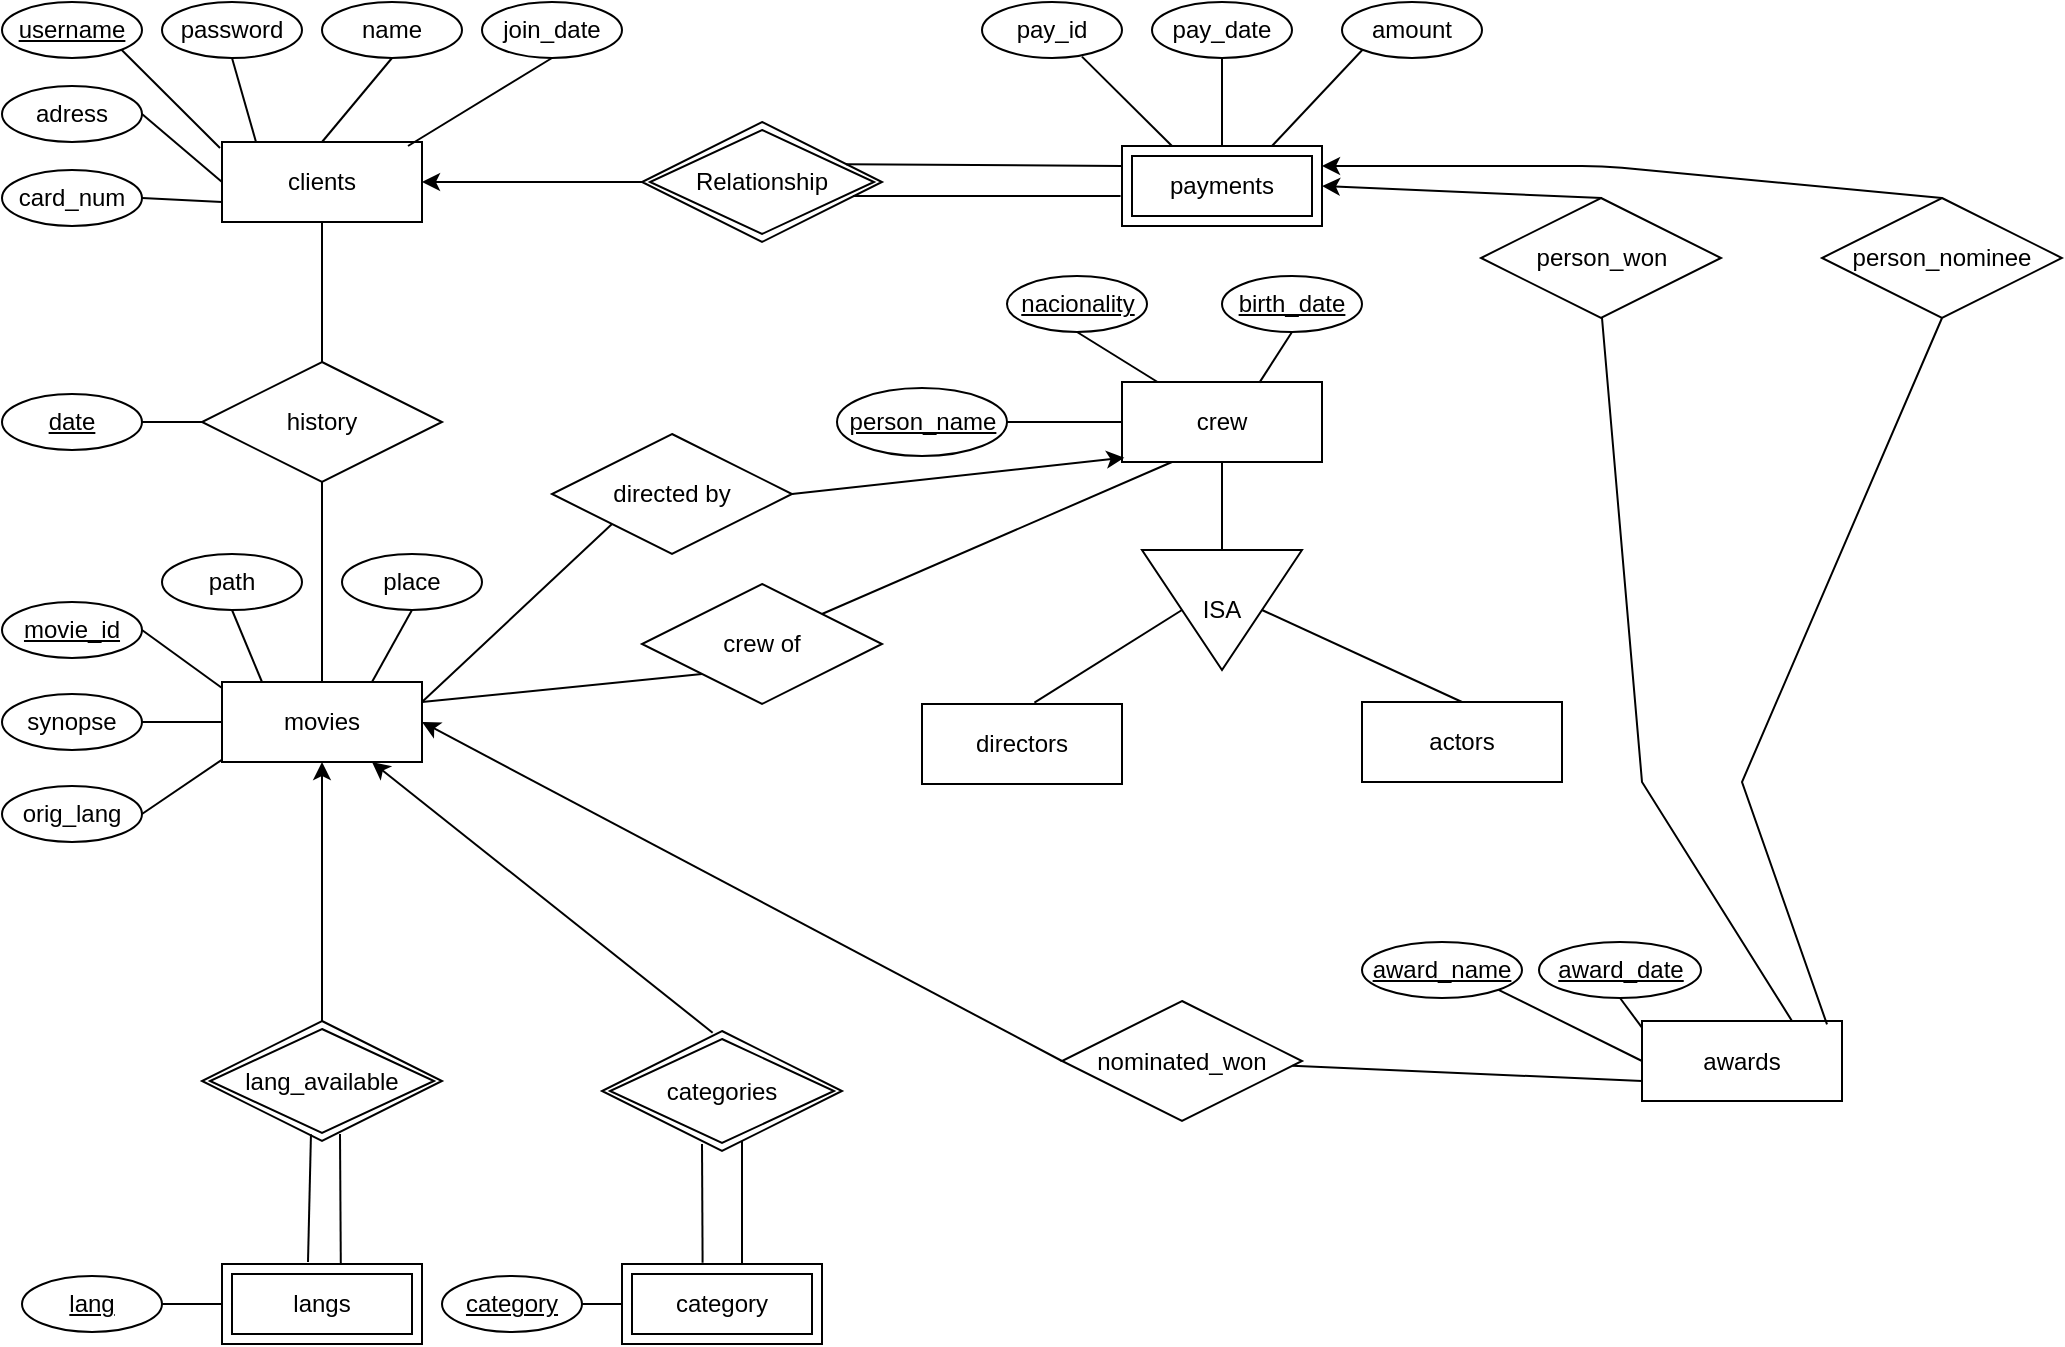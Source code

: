 <mxfile version="12.3.6" type="device" pages="1"><diagram id="RYnue4cF0OKcC7SYmtah" name="Page-1"><mxGraphModel dx="1302" dy="618" grid="1" gridSize="10" guides="1" tooltips="1" connect="1" arrows="1" fold="1" page="1" pageScale="1" pageWidth="850" pageHeight="1100" math="0" shadow="0"><root><mxCell id="0"/><mxCell id="1" parent="0"/><mxCell id="TG9i973_F82ijA39gTVR-1" value="clients" style="whiteSpace=wrap;html=1;align=center;" vertex="1" parent="1"><mxGeometry x="110" y="80" width="100" height="40" as="geometry"/></mxCell><mxCell id="TG9i973_F82ijA39gTVR-2" value="username" style="ellipse;whiteSpace=wrap;html=1;align=center;fontStyle=4" vertex="1" parent="1"><mxGeometry y="10" width="70" height="28" as="geometry"/></mxCell><mxCell id="TG9i973_F82ijA39gTVR-3" value="password" style="ellipse;whiteSpace=wrap;html=1;align=center;" vertex="1" parent="1"><mxGeometry x="80" y="10" width="70" height="28" as="geometry"/></mxCell><mxCell id="TG9i973_F82ijA39gTVR-4" value="name&lt;span style=&quot;color: rgba(0 , 0 , 0 , 0) ; font-family: monospace ; font-size: 0px ; white-space: nowrap&quot;&gt;%3CmxGraphModel%3E%3Croot%3E%3CmxCell%20id%3D%220%22%2F%3E%3CmxCell%20id%3D%221%22%20parent%3D%220%22%2F%3E%3CmxCell%20id%3D%222%22%20value%3D%22username%22%20style%3D%22ellipse%3BwhiteSpace%3Dwrap%3Bhtml%3D1%3Balign%3Dcenter%3B%22%20vertex%3D%221%22%20parent%3D%221%22%3E%3CmxGeometry%20x%3D%22110%22%20y%3D%22152%22%20width%3D%2270%22%20height%3D%2228%22%20as%3D%22geometry%22%2F%3E%3C%2FmxCell%3E%3C%2Froot%3E%3C%2FmxGraphModel%3E&lt;/span&gt;" style="ellipse;whiteSpace=wrap;html=1;align=center;" vertex="1" parent="1"><mxGeometry x="160" y="10" width="70" height="28" as="geometry"/></mxCell><mxCell id="TG9i973_F82ijA39gTVR-5" value="join_date" style="ellipse;whiteSpace=wrap;html=1;align=center;" vertex="1" parent="1"><mxGeometry x="240" y="10" width="70" height="28" as="geometry"/></mxCell><mxCell id="TG9i973_F82ijA39gTVR-6" value="adress" style="ellipse;whiteSpace=wrap;html=1;align=center;" vertex="1" parent="1"><mxGeometry y="52" width="70" height="28" as="geometry"/></mxCell><mxCell id="TG9i973_F82ijA39gTVR-7" value="card_num" style="ellipse;whiteSpace=wrap;html=1;align=center;" vertex="1" parent="1"><mxGeometry y="94" width="70" height="28" as="geometry"/></mxCell><mxCell id="TG9i973_F82ijA39gTVR-8" value="" style="endArrow=none;html=1;rounded=0;exitX=1;exitY=0.5;exitDx=0;exitDy=0;entryX=0;entryY=0.75;entryDx=0;entryDy=0;" edge="1" parent="1" source="TG9i973_F82ijA39gTVR-7" target="TG9i973_F82ijA39gTVR-1"><mxGeometry relative="1" as="geometry"><mxPoint x="10" y="140" as="sourcePoint"/><mxPoint x="170" y="140" as="targetPoint"/></mxGeometry></mxCell><mxCell id="TG9i973_F82ijA39gTVR-11" value="" style="endArrow=none;html=1;rounded=0;exitX=1;exitY=0.5;exitDx=0;exitDy=0;entryX=0;entryY=0.5;entryDx=0;entryDy=0;" edge="1" parent="1" source="TG9i973_F82ijA39gTVR-6" target="TG9i973_F82ijA39gTVR-1"><mxGeometry relative="1" as="geometry"><mxPoint x="10" y="140" as="sourcePoint"/><mxPoint x="110" y="90" as="targetPoint"/></mxGeometry></mxCell><mxCell id="TG9i973_F82ijA39gTVR-12" value="" style="endArrow=none;html=1;rounded=0;exitX=1;exitY=1;exitDx=0;exitDy=0;entryX=-0.01;entryY=0.075;entryDx=0;entryDy=0;entryPerimeter=0;" edge="1" parent="1" source="TG9i973_F82ijA39gTVR-2" target="TG9i973_F82ijA39gTVR-1"><mxGeometry relative="1" as="geometry"><mxPoint x="10" y="140" as="sourcePoint"/><mxPoint x="110" y="100" as="targetPoint"/></mxGeometry></mxCell><mxCell id="TG9i973_F82ijA39gTVR-13" value="" style="endArrow=none;html=1;rounded=0;exitX=0.5;exitY=1;exitDx=0;exitDy=0;entryX=0.17;entryY=0;entryDx=0;entryDy=0;entryPerimeter=0;" edge="1" parent="1" source="TG9i973_F82ijA39gTVR-3" target="TG9i973_F82ijA39gTVR-1"><mxGeometry relative="1" as="geometry"><mxPoint x="10" y="140" as="sourcePoint"/><mxPoint x="170" y="140" as="targetPoint"/></mxGeometry></mxCell><mxCell id="TG9i973_F82ijA39gTVR-14" value="" style="endArrow=none;html=1;rounded=0;exitX=0.5;exitY=1;exitDx=0;exitDy=0;entryX=0.5;entryY=0;entryDx=0;entryDy=0;" edge="1" parent="1" source="TG9i973_F82ijA39gTVR-4" target="TG9i973_F82ijA39gTVR-1"><mxGeometry relative="1" as="geometry"><mxPoint x="10" y="140" as="sourcePoint"/><mxPoint x="170" y="140" as="targetPoint"/></mxGeometry></mxCell><mxCell id="TG9i973_F82ijA39gTVR-15" value="" style="endArrow=none;html=1;rounded=0;exitX=0.5;exitY=1;exitDx=0;exitDy=0;entryX=0.93;entryY=0.05;entryDx=0;entryDy=0;entryPerimeter=0;" edge="1" parent="1" source="TG9i973_F82ijA39gTVR-5" target="TG9i973_F82ijA39gTVR-1"><mxGeometry relative="1" as="geometry"><mxPoint x="10" y="140" as="sourcePoint"/><mxPoint x="170" y="140" as="targetPoint"/></mxGeometry></mxCell><mxCell id="TG9i973_F82ijA39gTVR-16" value="history" style="shape=rhombus;perimeter=rhombusPerimeter;whiteSpace=wrap;html=1;align=center;" vertex="1" parent="1"><mxGeometry x="100" y="190" width="120" height="60" as="geometry"/></mxCell><mxCell id="TG9i973_F82ijA39gTVR-17" value="" style="endArrow=none;html=1;rounded=0;exitX=0.5;exitY=1;exitDx=0;exitDy=0;entryX=0.5;entryY=0;entryDx=0;entryDy=0;" edge="1" parent="1" source="TG9i973_F82ijA39gTVR-1" target="TG9i973_F82ijA39gTVR-16"><mxGeometry relative="1" as="geometry"><mxPoint x="10" y="270" as="sourcePoint"/><mxPoint x="170" y="270" as="targetPoint"/></mxGeometry></mxCell><mxCell id="TG9i973_F82ijA39gTVR-19" value="date" style="ellipse;whiteSpace=wrap;html=1;align=center;fontStyle=4" vertex="1" parent="1"><mxGeometry y="206" width="70" height="28" as="geometry"/></mxCell><mxCell id="TG9i973_F82ijA39gTVR-20" value="" style="endArrow=none;html=1;rounded=0;exitX=1;exitY=0.5;exitDx=0;exitDy=0;entryX=0;entryY=0.5;entryDx=0;entryDy=0;" edge="1" parent="1" source="TG9i973_F82ijA39gTVR-19" target="TG9i973_F82ijA39gTVR-16"><mxGeometry relative="1" as="geometry"><mxPoint x="10" y="270" as="sourcePoint"/><mxPoint x="170" y="270" as="targetPoint"/></mxGeometry></mxCell><mxCell id="TG9i973_F82ijA39gTVR-21" value="movies" style="whiteSpace=wrap;html=1;align=center;" vertex="1" parent="1"><mxGeometry x="110" y="350" width="100" height="40" as="geometry"/></mxCell><mxCell id="TG9i973_F82ijA39gTVR-22" value="" style="endArrow=none;html=1;rounded=0;exitX=0.5;exitY=1;exitDx=0;exitDy=0;entryX=0.5;entryY=0;entryDx=0;entryDy=0;" edge="1" parent="1" source="TG9i973_F82ijA39gTVR-16" target="TG9i973_F82ijA39gTVR-21"><mxGeometry relative="1" as="geometry"><mxPoint x="10" y="410" as="sourcePoint"/><mxPoint x="170" y="410" as="targetPoint"/></mxGeometry></mxCell><mxCell id="TG9i973_F82ijA39gTVR-26" value="path" style="ellipse;whiteSpace=wrap;html=1;align=center;" vertex="1" parent="1"><mxGeometry x="80" y="286" width="70" height="28" as="geometry"/></mxCell><mxCell id="TG9i973_F82ijA39gTVR-27" value="place" style="ellipse;whiteSpace=wrap;html=1;align=center;" vertex="1" parent="1"><mxGeometry x="170" y="286" width="70" height="28" as="geometry"/></mxCell><mxCell id="TG9i973_F82ijA39gTVR-28" value="movie_id" style="ellipse;whiteSpace=wrap;html=1;align=center;fontStyle=4" vertex="1" parent="1"><mxGeometry y="310" width="70" height="28" as="geometry"/></mxCell><mxCell id="TG9i973_F82ijA39gTVR-29" value="synopse" style="ellipse;whiteSpace=wrap;html=1;align=center;" vertex="1" parent="1"><mxGeometry y="356" width="70" height="28" as="geometry"/></mxCell><mxCell id="TG9i973_F82ijA39gTVR-30" value="orig_lang" style="ellipse;whiteSpace=wrap;html=1;align=center;" vertex="1" parent="1"><mxGeometry y="402" width="70" height="28" as="geometry"/></mxCell><mxCell id="TG9i973_F82ijA39gTVR-31" value="" style="endArrow=none;html=1;rounded=0;exitX=0.5;exitY=1;exitDx=0;exitDy=0;" edge="1" parent="1" source="TG9i973_F82ijA39gTVR-26"><mxGeometry relative="1" as="geometry"><mxPoint x="10" y="450" as="sourcePoint"/><mxPoint x="130" y="350" as="targetPoint"/></mxGeometry></mxCell><mxCell id="TG9i973_F82ijA39gTVR-32" value="" style="endArrow=none;html=1;rounded=0;exitX=0.5;exitY=1;exitDx=0;exitDy=0;entryX=0.75;entryY=0;entryDx=0;entryDy=0;" edge="1" parent="1" source="TG9i973_F82ijA39gTVR-27" target="TG9i973_F82ijA39gTVR-21"><mxGeometry relative="1" as="geometry"><mxPoint x="10" y="450" as="sourcePoint"/><mxPoint x="170" y="450" as="targetPoint"/></mxGeometry></mxCell><mxCell id="TG9i973_F82ijA39gTVR-33" value="" style="endArrow=none;html=1;rounded=0;exitX=1;exitY=0.5;exitDx=0;exitDy=0;entryX=0;entryY=0.075;entryDx=0;entryDy=0;entryPerimeter=0;" edge="1" parent="1" source="TG9i973_F82ijA39gTVR-28" target="TG9i973_F82ijA39gTVR-21"><mxGeometry relative="1" as="geometry"><mxPoint x="10" y="450" as="sourcePoint"/><mxPoint x="170" y="450" as="targetPoint"/></mxGeometry></mxCell><mxCell id="TG9i973_F82ijA39gTVR-34" value="" style="endArrow=none;html=1;rounded=0;exitX=1;exitY=0.5;exitDx=0;exitDy=0;entryX=0;entryY=0.5;entryDx=0;entryDy=0;" edge="1" parent="1" source="TG9i973_F82ijA39gTVR-29" target="TG9i973_F82ijA39gTVR-21"><mxGeometry relative="1" as="geometry"><mxPoint x="10" y="450" as="sourcePoint"/><mxPoint x="170" y="450" as="targetPoint"/></mxGeometry></mxCell><mxCell id="TG9i973_F82ijA39gTVR-35" value="" style="endArrow=none;html=1;rounded=0;exitX=1;exitY=0.5;exitDx=0;exitDy=0;entryX=-0.003;entryY=0.976;entryDx=0;entryDy=0;entryPerimeter=0;" edge="1" parent="1" source="TG9i973_F82ijA39gTVR-30" target="TG9i973_F82ijA39gTVR-21"><mxGeometry relative="1" as="geometry"><mxPoint x="10" y="450" as="sourcePoint"/><mxPoint x="170" y="450" as="targetPoint"/></mxGeometry></mxCell><mxCell id="TG9i973_F82ijA39gTVR-37" value="Relationship" style="shape=rhombus;double=1;perimeter=rhombusPerimeter;whiteSpace=wrap;html=1;align=center;" vertex="1" parent="1"><mxGeometry x="320" y="70" width="120" height="60" as="geometry"/></mxCell><mxCell id="TG9i973_F82ijA39gTVR-38" value="" style="endArrow=classic;html=1;entryX=1;entryY=0.5;entryDx=0;entryDy=0;exitX=0;exitY=0.5;exitDx=0;exitDy=0;" edge="1" parent="1" source="TG9i973_F82ijA39gTVR-37" target="TG9i973_F82ijA39gTVR-1"><mxGeometry width="50" height="50" relative="1" as="geometry"><mxPoint x="320" y="170" as="sourcePoint"/><mxPoint x="320" y="230" as="targetPoint"/></mxGeometry></mxCell><mxCell id="TG9i973_F82ijA39gTVR-39" value="payments" style="shape=ext;margin=3;double=1;whiteSpace=wrap;html=1;align=center;" vertex="1" parent="1"><mxGeometry x="560" y="82" width="100" height="40" as="geometry"/></mxCell><mxCell id="TG9i973_F82ijA39gTVR-40" value="" style="endArrow=none;html=1;rounded=0;entryX=0;entryY=0.25;entryDx=0;entryDy=0;exitX=0.85;exitY=0.352;exitDx=0;exitDy=0;exitPerimeter=0;" edge="1" parent="1" source="TG9i973_F82ijA39gTVR-37" target="TG9i973_F82ijA39gTVR-39"><mxGeometry relative="1" as="geometry"><mxPoint x="10" y="450" as="sourcePoint"/><mxPoint x="170" y="450" as="targetPoint"/></mxGeometry></mxCell><mxCell id="TG9i973_F82ijA39gTVR-41" value="" style="endArrow=none;html=1;rounded=0;exitX=0.879;exitY=0.616;exitDx=0;exitDy=0;exitPerimeter=0;entryX=-0.007;entryY=0.624;entryDx=0;entryDy=0;entryPerimeter=0;" edge="1" parent="1" source="TG9i973_F82ijA39gTVR-37" target="TG9i973_F82ijA39gTVR-39"><mxGeometry relative="1" as="geometry"><mxPoint x="10" y="450" as="sourcePoint"/><mxPoint x="170" y="450" as="targetPoint"/></mxGeometry></mxCell><mxCell id="TG9i973_F82ijA39gTVR-43" value="pay_id" style="ellipse;whiteSpace=wrap;html=1;align=center;" vertex="1" parent="1"><mxGeometry x="490" y="10" width="70" height="28" as="geometry"/></mxCell><mxCell id="TG9i973_F82ijA39gTVR-44" value="pay_date" style="ellipse;whiteSpace=wrap;html=1;align=center;" vertex="1" parent="1"><mxGeometry x="575" y="10" width="70" height="28" as="geometry"/></mxCell><mxCell id="TG9i973_F82ijA39gTVR-45" value="" style="endArrow=none;html=1;rounded=0;exitX=0.714;exitY=0.975;exitDx=0;exitDy=0;exitPerimeter=0;entryX=0.25;entryY=0;entryDx=0;entryDy=0;" edge="1" parent="1" source="TG9i973_F82ijA39gTVR-43" target="TG9i973_F82ijA39gTVR-39"><mxGeometry relative="1" as="geometry"><mxPoint x="550" y="170" as="sourcePoint"/><mxPoint x="590" y="190" as="targetPoint"/></mxGeometry></mxCell><mxCell id="TG9i973_F82ijA39gTVR-46" value="" style="endArrow=none;html=1;rounded=0;entryX=0.5;entryY=0;entryDx=0;entryDy=0;exitX=0.5;exitY=1;exitDx=0;exitDy=0;" edge="1" parent="1" source="TG9i973_F82ijA39gTVR-44" target="TG9i973_F82ijA39gTVR-39"><mxGeometry relative="1" as="geometry"><mxPoint x="610" y="50" as="sourcePoint"/><mxPoint x="655" y="82" as="targetPoint"/></mxGeometry></mxCell><mxCell id="TG9i973_F82ijA39gTVR-47" value="amount" style="ellipse;whiteSpace=wrap;html=1;align=center;" vertex="1" parent="1"><mxGeometry x="670" y="10" width="70" height="28" as="geometry"/></mxCell><mxCell id="TG9i973_F82ijA39gTVR-48" value="" style="endArrow=none;html=1;rounded=0;exitX=0;exitY=1;exitDx=0;exitDy=0;entryX=0.75;entryY=0;entryDx=0;entryDy=0;" edge="1" parent="1" source="TG9i973_F82ijA39gTVR-47" target="TG9i973_F82ijA39gTVR-39"><mxGeometry relative="1" as="geometry"><mxPoint x="460" y="250" as="sourcePoint"/><mxPoint x="620" y="250" as="targetPoint"/></mxGeometry></mxCell><mxCell id="TG9i973_F82ijA39gTVR-52" value="" style="endArrow=classic;html=1;entryX=0.5;entryY=1;entryDx=0;entryDy=0;exitX=0.5;exitY=0;exitDx=0;exitDy=0;" edge="1" parent="1" target="TG9i973_F82ijA39gTVR-21"><mxGeometry width="50" height="50" relative="1" as="geometry"><mxPoint x="160" y="520" as="sourcePoint"/><mxPoint x="60" y="580" as="targetPoint"/></mxGeometry></mxCell><mxCell id="TG9i973_F82ijA39gTVR-53" value="" style="endArrow=classic;html=1;entryX=0.75;entryY=1;entryDx=0;entryDy=0;exitX=0.461;exitY=0.014;exitDx=0;exitDy=0;exitPerimeter=0;" edge="1" parent="1" source="TG9i973_F82ijA39gTVR-55" target="TG9i973_F82ijA39gTVR-21"><mxGeometry width="50" height="50" relative="1" as="geometry"><mxPoint x="449.333" y="520" as="sourcePoint"/><mxPoint x="60" y="580" as="targetPoint"/></mxGeometry></mxCell><mxCell id="TG9i973_F82ijA39gTVR-54" value="lang_available" style="shape=rhombus;double=1;perimeter=rhombusPerimeter;whiteSpace=wrap;html=1;align=center;" vertex="1" parent="1"><mxGeometry x="100" y="519.5" width="120" height="60" as="geometry"/></mxCell><mxCell id="TG9i973_F82ijA39gTVR-55" value="categories" style="shape=rhombus;double=1;perimeter=rhombusPerimeter;whiteSpace=wrap;html=1;align=center;" vertex="1" parent="1"><mxGeometry x="300" y="524.5" width="120" height="60" as="geometry"/></mxCell><mxCell id="TG9i973_F82ijA39gTVR-56" value="langs" style="shape=ext;margin=3;double=1;whiteSpace=wrap;html=1;align=center;" vertex="1" parent="1"><mxGeometry x="110" y="641" width="100" height="40" as="geometry"/></mxCell><mxCell id="TG9i973_F82ijA39gTVR-57" value="" style="endArrow=none;html=1;rounded=0;exitX=0.454;exitY=0.944;exitDx=0;exitDy=0;exitPerimeter=0;" edge="1" parent="1" source="TG9i973_F82ijA39gTVR-54"><mxGeometry relative="1" as="geometry"><mxPoint x="10" y="690" as="sourcePoint"/><mxPoint x="153" y="640" as="targetPoint"/></mxGeometry></mxCell><mxCell id="TG9i973_F82ijA39gTVR-60" value="lang" style="ellipse;whiteSpace=wrap;html=1;align=center;fontStyle=4" vertex="1" parent="1"><mxGeometry x="10" y="647" width="70" height="28" as="geometry"/></mxCell><mxCell id="TG9i973_F82ijA39gTVR-61" value="" style="endArrow=none;html=1;rounded=0;exitX=1;exitY=0.5;exitDx=0;exitDy=0;entryX=0;entryY=0.5;entryDx=0;entryDy=0;" edge="1" parent="1" source="TG9i973_F82ijA39gTVR-60" target="TG9i973_F82ijA39gTVR-56"><mxGeometry relative="1" as="geometry"><mxPoint x="10" y="690" as="sourcePoint"/><mxPoint x="170" y="690" as="targetPoint"/></mxGeometry></mxCell><mxCell id="TG9i973_F82ijA39gTVR-62" value="category" style="shape=ext;margin=3;double=1;whiteSpace=wrap;html=1;align=center;" vertex="1" parent="1"><mxGeometry x="310" y="641" width="100" height="40" as="geometry"/></mxCell><mxCell id="TG9i973_F82ijA39gTVR-65" value="category" style="ellipse;whiteSpace=wrap;html=1;align=center;fontStyle=4" vertex="1" parent="1"><mxGeometry x="220" y="647" width="70" height="28" as="geometry"/></mxCell><mxCell id="TG9i973_F82ijA39gTVR-68" value="" style="endArrow=none;html=1;rounded=0;exitX=0;exitY=0.5;exitDx=0;exitDy=0;entryX=1;entryY=0.5;entryDx=0;entryDy=0;" edge="1" parent="1" source="TG9i973_F82ijA39gTVR-62" target="TG9i973_F82ijA39gTVR-65"><mxGeometry relative="1" as="geometry"><mxPoint x="-80" y="705" as="sourcePoint"/><mxPoint x="80" y="705" as="targetPoint"/></mxGeometry></mxCell><mxCell id="TG9i973_F82ijA39gTVR-69" value="" style="endArrow=none;html=1;rounded=0;exitX=0.5;exitY=1;exitDx=0;exitDy=0;" edge="1" parent="1"><mxGeometry relative="1" as="geometry"><mxPoint x="370" y="579.5" as="sourcePoint"/><mxPoint x="370" y="641" as="targetPoint"/></mxGeometry></mxCell><mxCell id="TG9i973_F82ijA39gTVR-71" value="" style="endArrow=none;html=1;rounded=0;entryX=0.354;entryY=0;entryDx=0;entryDy=0;entryPerimeter=0;" edge="1" parent="1"><mxGeometry relative="1" as="geometry"><mxPoint x="169" y="576" as="sourcePoint"/><mxPoint x="169.4" y="641" as="targetPoint"/></mxGeometry></mxCell><mxCell id="TG9i973_F82ijA39gTVR-72" value="" style="endArrow=none;html=1;rounded=0;entryX=0.403;entryY=-0.017;entryDx=0;entryDy=0;entryPerimeter=0;" edge="1" parent="1" target="TG9i973_F82ijA39gTVR-62"><mxGeometry relative="1" as="geometry"><mxPoint x="350" y="581" as="sourcePoint"/><mxPoint x="350" y="635" as="targetPoint"/></mxGeometry></mxCell><mxCell id="TG9i973_F82ijA39gTVR-79" value="crew" style="whiteSpace=wrap;html=1;align=center;" vertex="1" parent="1"><mxGeometry x="560" y="200" width="100" height="40" as="geometry"/></mxCell><mxCell id="TG9i973_F82ijA39gTVR-81" value="person_name" style="ellipse;whiteSpace=wrap;html=1;align=center;fontStyle=4" vertex="1" parent="1"><mxGeometry x="417.5" y="203" width="85" height="34" as="geometry"/></mxCell><mxCell id="TG9i973_F82ijA39gTVR-85" value="" style="endArrow=none;html=1;rounded=0;exitX=1;exitY=0.5;exitDx=0;exitDy=0;entryX=0;entryY=0.5;entryDx=0;entryDy=0;" edge="1" parent="1" source="TG9i973_F82ijA39gTVR-81" target="TG9i973_F82ijA39gTVR-79"><mxGeometry relative="1" as="geometry"><mxPoint x="480" y="300" as="sourcePoint"/><mxPoint x="640" y="300" as="targetPoint"/></mxGeometry></mxCell><mxCell id="TG9i973_F82ijA39gTVR-87" value="nacionality" style="ellipse;whiteSpace=wrap;html=1;align=center;fontStyle=4" vertex="1" parent="1"><mxGeometry x="502.5" y="147" width="70" height="28" as="geometry"/></mxCell><mxCell id="TG9i973_F82ijA39gTVR-88" value="birth_date" style="ellipse;whiteSpace=wrap;html=1;align=center;fontStyle=4" vertex="1" parent="1"><mxGeometry x="610" y="147" width="70" height="28" as="geometry"/></mxCell><mxCell id="TG9i973_F82ijA39gTVR-89" value="" style="endArrow=none;html=1;rounded=0;exitX=0.5;exitY=1;exitDx=0;exitDy=0;" edge="1" parent="1" source="TG9i973_F82ijA39gTVR-87" target="TG9i973_F82ijA39gTVR-79"><mxGeometry relative="1" as="geometry"><mxPoint x="525" y="389.5" as="sourcePoint"/><mxPoint x="685" y="389.5" as="targetPoint"/></mxGeometry></mxCell><mxCell id="TG9i973_F82ijA39gTVR-90" value="" style="endArrow=none;html=1;rounded=0;exitX=0.5;exitY=1;exitDx=0;exitDy=0;entryX=0.687;entryY=0.008;entryDx=0;entryDy=0;entryPerimeter=0;" edge="1" parent="1" source="TG9i973_F82ijA39gTVR-88" target="TG9i973_F82ijA39gTVR-79"><mxGeometry relative="1" as="geometry"><mxPoint x="547.5" y="185" as="sourcePoint"/><mxPoint x="587.778" y="210" as="targetPoint"/></mxGeometry></mxCell><mxCell id="TG9i973_F82ijA39gTVR-91" value="ISA" style="triangle;whiteSpace=wrap;html=1;direction=south;" vertex="1" parent="1"><mxGeometry x="570" y="284" width="80" height="60" as="geometry"/></mxCell><mxCell id="TG9i973_F82ijA39gTVR-92" value="" style="endArrow=none;html=1;rounded=0;exitX=0.5;exitY=1;exitDx=0;exitDy=0;entryX=0;entryY=0.5;entryDx=0;entryDy=0;" edge="1" parent="1" source="TG9i973_F82ijA39gTVR-79" target="TG9i973_F82ijA39gTVR-91"><mxGeometry relative="1" as="geometry"><mxPoint x="424.5" y="383.5" as="sourcePoint"/><mxPoint x="584.5" y="383.5" as="targetPoint"/></mxGeometry></mxCell><mxCell id="TG9i973_F82ijA39gTVR-93" value="directors" style="whiteSpace=wrap;html=1;align=center;" vertex="1" parent="1"><mxGeometry x="460" y="361" width="100" height="40" as="geometry"/></mxCell><mxCell id="TG9i973_F82ijA39gTVR-94" value="actors" style="whiteSpace=wrap;html=1;align=center;" vertex="1" parent="1"><mxGeometry x="680" y="360" width="100" height="40" as="geometry"/></mxCell><mxCell id="TG9i973_F82ijA39gTVR-95" value="" style="endArrow=none;html=1;rounded=0;exitX=0.5;exitY=1;exitDx=0;exitDy=0;entryX=0.562;entryY=-0.017;entryDx=0;entryDy=0;entryPerimeter=0;" edge="1" parent="1" source="TG9i973_F82ijA39gTVR-91" target="TG9i973_F82ijA39gTVR-93"><mxGeometry relative="1" as="geometry"><mxPoint x="502.5" y="500" as="sourcePoint"/><mxPoint x="662.5" y="500" as="targetPoint"/></mxGeometry></mxCell><mxCell id="TG9i973_F82ijA39gTVR-96" value="" style="endArrow=none;html=1;rounded=0;exitX=0.5;exitY=0;exitDx=0;exitDy=0;entryX=0.5;entryY=0;entryDx=0;entryDy=0;" edge="1" parent="1" source="TG9i973_F82ijA39gTVR-91" target="TG9i973_F82ijA39gTVR-94"><mxGeometry relative="1" as="geometry"><mxPoint x="650" y="378" as="sourcePoint"/><mxPoint x="576.2" y="424.32" as="targetPoint"/></mxGeometry></mxCell><mxCell id="TG9i973_F82ijA39gTVR-98" value="awards" style="whiteSpace=wrap;html=1;align=center;" vertex="1" parent="1"><mxGeometry x="820" y="519.5" width="100" height="40" as="geometry"/></mxCell><mxCell id="TG9i973_F82ijA39gTVR-100" value="" style="endArrow=classic;html=1;entryX=1;entryY=0.5;entryDx=0;entryDy=0;exitX=0.5;exitY=0;exitDx=0;exitDy=0;" edge="1" parent="1" target="TG9i973_F82ijA39gTVR-39"><mxGeometry width="50" height="50" relative="1" as="geometry"><mxPoint x="800" y="108" as="sourcePoint"/><mxPoint x="755" y="125" as="targetPoint"/></mxGeometry></mxCell><mxCell id="TG9i973_F82ijA39gTVR-103" value="" style="endArrow=classic;html=1;exitX=0.5;exitY=0;exitDx=0;exitDy=0;entryX=1;entryY=0.25;entryDx=0;entryDy=0;" edge="1" parent="1" target="TG9i973_F82ijA39gTVR-39"><mxGeometry width="50" height="50" relative="1" as="geometry"><mxPoint x="970" y="108" as="sourcePoint"/><mxPoint x="820" y="100" as="targetPoint"/><Array as="points"><mxPoint x="800" y="92"/></Array></mxGeometry></mxCell><mxCell id="TG9i973_F82ijA39gTVR-105" value="" style="endArrow=none;html=1;rounded=0;entryX=0.5;entryY=1;entryDx=0;entryDy=0;exitX=0.75;exitY=0;exitDx=0;exitDy=0;" edge="1" parent="1" source="TG9i973_F82ijA39gTVR-98"><mxGeometry relative="1" as="geometry"><mxPoint x="650" y="554" as="sourcePoint"/><mxPoint x="800" y="168" as="targetPoint"/><Array as="points"><mxPoint x="820" y="400"/></Array></mxGeometry></mxCell><mxCell id="TG9i973_F82ijA39gTVR-106" value="" style="endArrow=none;html=1;rounded=0;entryX=0.5;entryY=1;entryDx=0;entryDy=0;exitX=0.925;exitY=0.042;exitDx=0;exitDy=0;exitPerimeter=0;" edge="1" parent="1" source="TG9i973_F82ijA39gTVR-98"><mxGeometry relative="1" as="geometry"><mxPoint x="850" y="520" as="sourcePoint"/><mxPoint x="970" y="168" as="targetPoint"/><Array as="points"><mxPoint x="870" y="400"/></Array></mxGeometry></mxCell><mxCell id="TG9i973_F82ijA39gTVR-108" value="award_name" style="ellipse;whiteSpace=wrap;html=1;align=center;fontStyle=4" vertex="1" parent="1"><mxGeometry x="680" y="480" width="80" height="28" as="geometry"/></mxCell><mxCell id="TG9i973_F82ijA39gTVR-109" value="award_date" style="ellipse;whiteSpace=wrap;html=1;align=center;fontStyle=4" vertex="1" parent="1"><mxGeometry x="768.5" y="480" width="81" height="28" as="geometry"/></mxCell><mxCell id="TG9i973_F82ijA39gTVR-112" value="" style="endArrow=none;html=1;rounded=0;exitX=0.5;exitY=1;exitDx=0;exitDy=0;entryX=0;entryY=0.083;entryDx=0;entryDy=0;entryPerimeter=0;" edge="1" parent="1" source="TG9i973_F82ijA39gTVR-109" target="TG9i973_F82ijA39gTVR-98"><mxGeometry relative="1" as="geometry"><mxPoint x="590" y="590" as="sourcePoint"/><mxPoint x="750" y="590" as="targetPoint"/></mxGeometry></mxCell><mxCell id="TG9i973_F82ijA39gTVR-113" value="" style="endArrow=none;html=1;rounded=0;exitX=1;exitY=1;exitDx=0;exitDy=0;entryX=0;entryY=0.5;entryDx=0;entryDy=0;" edge="1" parent="1" source="TG9i973_F82ijA39gTVR-108" target="TG9i973_F82ijA39gTVR-98"><mxGeometry relative="1" as="geometry"><mxPoint x="580" y="600" as="sourcePoint"/><mxPoint x="740" y="600" as="targetPoint"/></mxGeometry></mxCell><mxCell id="TG9i973_F82ijA39gTVR-114" value="person_won" style="shape=rhombus;perimeter=rhombusPerimeter;whiteSpace=wrap;html=1;align=center;" vertex="1" parent="1"><mxGeometry x="739.5" y="108" width="120" height="60" as="geometry"/></mxCell><mxCell id="TG9i973_F82ijA39gTVR-115" value="person_nominee" style="shape=rhombus;perimeter=rhombusPerimeter;whiteSpace=wrap;html=1;align=center;" vertex="1" parent="1"><mxGeometry x="910" y="108" width="120" height="60" as="geometry"/></mxCell><mxCell id="TG9i973_F82ijA39gTVR-117" value="nominated_won" style="shape=rhombus;perimeter=rhombusPerimeter;whiteSpace=wrap;html=1;align=center;" vertex="1" parent="1"><mxGeometry x="530" y="509.5" width="120" height="60" as="geometry"/></mxCell><mxCell id="TG9i973_F82ijA39gTVR-118" value="" style="endArrow=none;html=1;rounded=0;entryX=0;entryY=0.75;entryDx=0;entryDy=0;" edge="1" parent="1" source="TG9i973_F82ijA39gTVR-117" target="TG9i973_F82ijA39gTVR-98"><mxGeometry relative="1" as="geometry"><mxPoint x="645" y="539.5" as="sourcePoint"/><mxPoint x="805" y="539.5" as="targetPoint"/></mxGeometry></mxCell><mxCell id="TG9i973_F82ijA39gTVR-119" value="" style="endArrow=classic;html=1;exitX=0;exitY=0.5;exitDx=0;exitDy=0;entryX=1;entryY=0.5;entryDx=0;entryDy=0;" edge="1" parent="1" source="TG9i973_F82ijA39gTVR-117" target="TG9i973_F82ijA39gTVR-21"><mxGeometry width="50" height="50" relative="1" as="geometry"><mxPoint x="452.5" y="509.5" as="sourcePoint"/><mxPoint x="502.5" y="459.5" as="targetPoint"/></mxGeometry></mxCell><mxCell id="TG9i973_F82ijA39gTVR-120" value="directed by" style="shape=rhombus;perimeter=rhombusPerimeter;whiteSpace=wrap;html=1;align=center;" vertex="1" parent="1"><mxGeometry x="275" y="226" width="120" height="60" as="geometry"/></mxCell><mxCell id="TG9i973_F82ijA39gTVR-121" value="" style="endArrow=none;html=1;rounded=0;exitX=1;exitY=0.25;exitDx=0;exitDy=0;entryX=0;entryY=1;entryDx=0;entryDy=0;" edge="1" parent="1" source="TG9i973_F82ijA39gTVR-21" target="TG9i973_F82ijA39gTVR-120"><mxGeometry relative="1" as="geometry"><mxPoint x="240" y="355.5" as="sourcePoint"/><mxPoint x="400" y="355.5" as="targetPoint"/></mxGeometry></mxCell><mxCell id="TG9i973_F82ijA39gTVR-122" value="" style="endArrow=classic;html=1;exitX=1;exitY=0.5;exitDx=0;exitDy=0;entryX=0.012;entryY=0.946;entryDx=0;entryDy=0;entryPerimeter=0;" edge="1" parent="1" source="TG9i973_F82ijA39gTVR-120" target="TG9i973_F82ijA39gTVR-79"><mxGeometry width="50" height="50" relative="1" as="geometry"><mxPoint x="424.5" y="300" as="sourcePoint"/><mxPoint x="474.5" y="250" as="targetPoint"/></mxGeometry></mxCell><mxCell id="TG9i973_F82ijA39gTVR-123" value="crew of" style="shape=rhombus;perimeter=rhombusPerimeter;whiteSpace=wrap;html=1;align=center;" vertex="1" parent="1"><mxGeometry x="320" y="301" width="120" height="60" as="geometry"/></mxCell><mxCell id="TG9i973_F82ijA39gTVR-124" value="" style="endArrow=none;html=1;entryX=0.25;entryY=1;entryDx=0;entryDy=0;exitX=1;exitY=0;exitDx=0;exitDy=0;" edge="1" parent="1" source="TG9i973_F82ijA39gTVR-123" target="TG9i973_F82ijA39gTVR-79"><mxGeometry width="50" height="50" relative="1" as="geometry"><mxPoint x="465" y="314" as="sourcePoint"/><mxPoint x="515" y="264" as="targetPoint"/></mxGeometry></mxCell><mxCell id="TG9i973_F82ijA39gTVR-125" value="" style="endArrow=none;html=1;entryX=0;entryY=1;entryDx=0;entryDy=0;exitX=1;exitY=0.25;exitDx=0;exitDy=0;" edge="1" parent="1" source="TG9i973_F82ijA39gTVR-21" target="TG9i973_F82ijA39gTVR-123"><mxGeometry width="50" height="50" relative="1" as="geometry"><mxPoint x="420" y="326" as="sourcePoint"/><mxPoint x="595" y="250" as="targetPoint"/></mxGeometry></mxCell></root></mxGraphModel></diagram></mxfile>